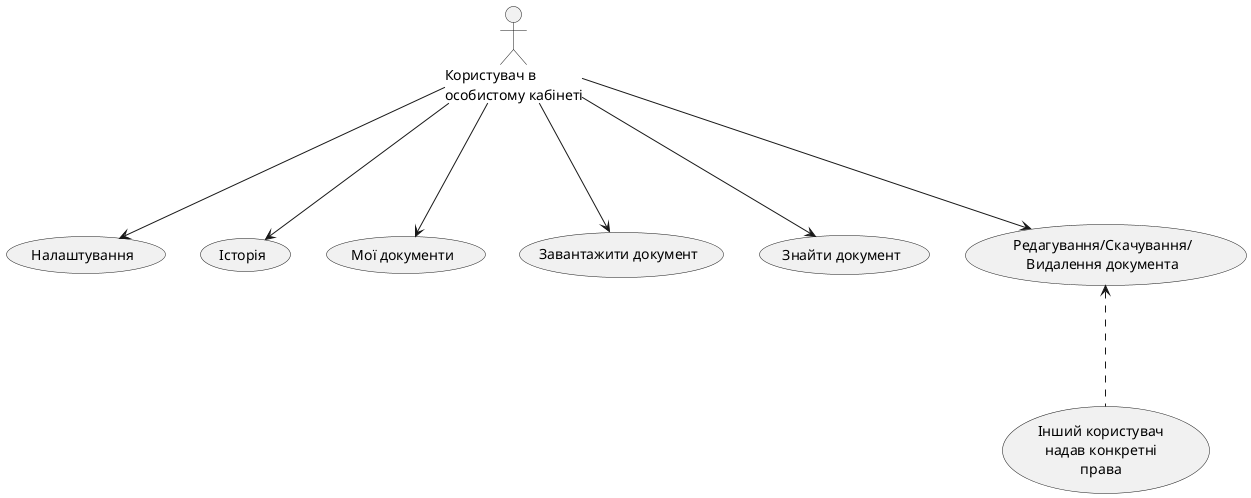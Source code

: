 @startuml

:Користувач в \nособистому кабінеті: as user

user--->(Налаштування)
user--->(Історія)
user--->(Мої документи)
user--->(Завантажити документ)
user--->(Знайти документ)
user--->(Редагування/Скачування/\nВидалення документа)

(Редагування/Скачування/\nВидалення документа)<...(Інший користувач \nнадав конкретні \nправа )

@endum
